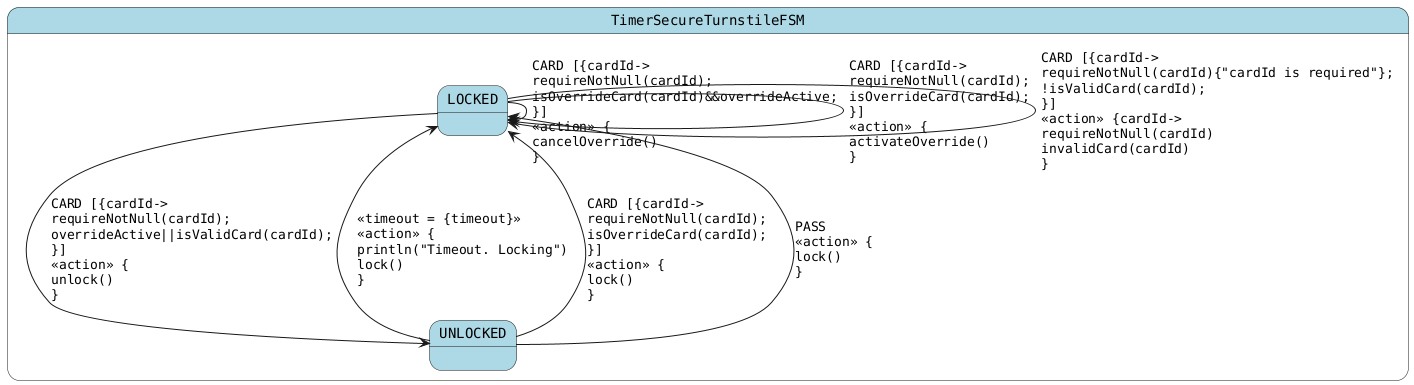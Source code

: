 @startuml
skinparam StateFontName Helvetica
skinparam defaultFontName Monospaced
skinparam state {
    BackgroundColor LightBlue
}
state TimerSecureTurnstileFSM {
LOCKED --> LOCKED : CARD [{cardId->\lrequireNotNull(cardId);\lisOverrideCard(cardId)&&overrideActive;\l}]\l<<action>> {\lcancelOverride()\l}
LOCKED --> LOCKED : CARD [{cardId->\lrequireNotNull(cardId);\lisOverrideCard(cardId);\l}]\l<<action>> {\lactivateOverride()\l}
LOCKED --> UNLOCKED : CARD [{cardId->\lrequireNotNull(cardId);\loverrideActive||isValidCard(cardId);\l}]\l<<action>> {\lunlock()\l}
LOCKED --> LOCKED : CARD [{cardId->\lrequireNotNull(cardId){"cardId is required"};\l!isValidCard(cardId);\l}]\l<<action>> {cardId->\lrequireNotNull(cardId)\linvalidCard(cardId)\l}
UNLOCKED --> LOCKED : <<timeout = {timeout}>>\l<<action>> {\lprintln("Timeout. Locking")\llock()\l}
UNLOCKED --> LOCKED : CARD [{cardId->\lrequireNotNull(cardId);\lisOverrideCard(cardId);\l}]\l<<action>> {\llock()\l}
UNLOCKED --> LOCKED : PASS\l<<action>> {\llock()\l}
}
@enduml
